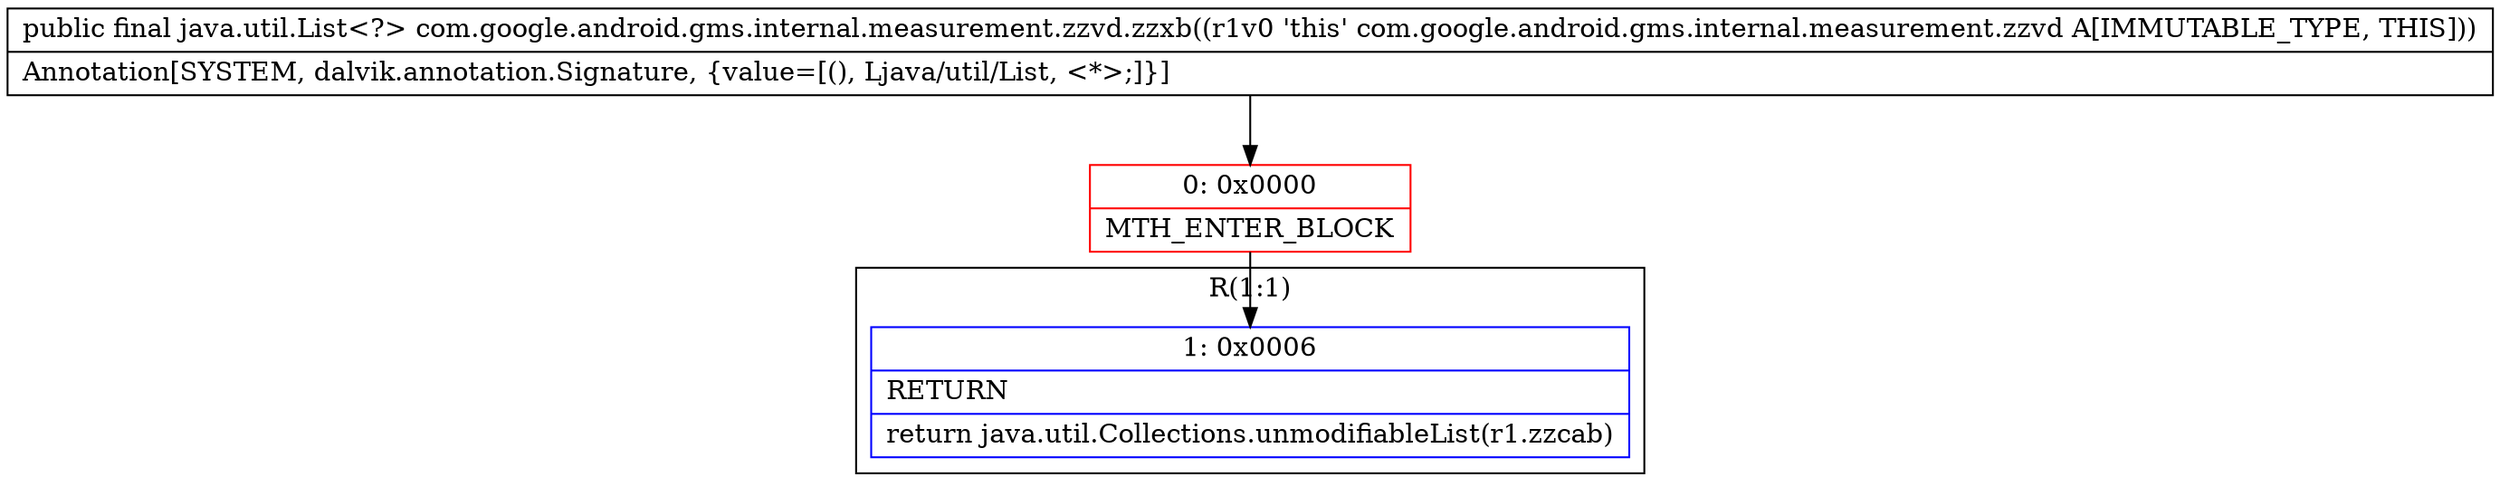 digraph "CFG forcom.google.android.gms.internal.measurement.zzvd.zzxb()Ljava\/util\/List;" {
subgraph cluster_Region_1666425711 {
label = "R(1:1)";
node [shape=record,color=blue];
Node_1 [shape=record,label="{1\:\ 0x0006|RETURN\l|return java.util.Collections.unmodifiableList(r1.zzcab)\l}"];
}
Node_0 [shape=record,color=red,label="{0\:\ 0x0000|MTH_ENTER_BLOCK\l}"];
MethodNode[shape=record,label="{public final java.util.List\<?\> com.google.android.gms.internal.measurement.zzvd.zzxb((r1v0 'this' com.google.android.gms.internal.measurement.zzvd A[IMMUTABLE_TYPE, THIS]))  | Annotation[SYSTEM, dalvik.annotation.Signature, \{value=[(), Ljava\/util\/List, \<*\>;]\}]\l}"];
MethodNode -> Node_0;
Node_0 -> Node_1;
}

